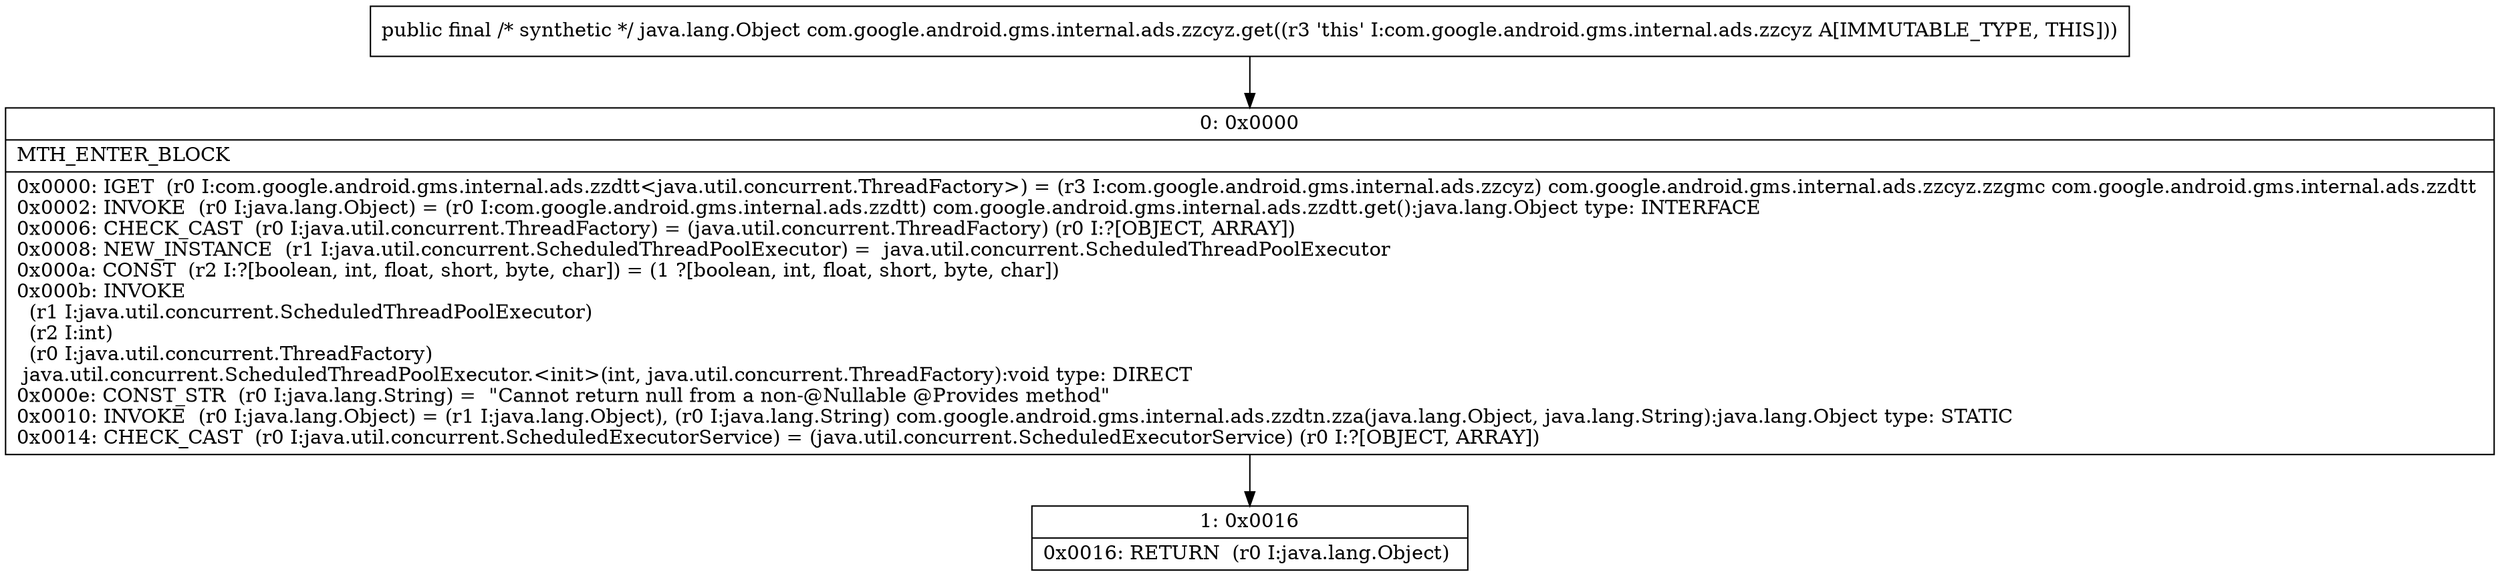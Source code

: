 digraph "CFG forcom.google.android.gms.internal.ads.zzcyz.get()Ljava\/lang\/Object;" {
Node_0 [shape=record,label="{0\:\ 0x0000|MTH_ENTER_BLOCK\l|0x0000: IGET  (r0 I:com.google.android.gms.internal.ads.zzdtt\<java.util.concurrent.ThreadFactory\>) = (r3 I:com.google.android.gms.internal.ads.zzcyz) com.google.android.gms.internal.ads.zzcyz.zzgmc com.google.android.gms.internal.ads.zzdtt \l0x0002: INVOKE  (r0 I:java.lang.Object) = (r0 I:com.google.android.gms.internal.ads.zzdtt) com.google.android.gms.internal.ads.zzdtt.get():java.lang.Object type: INTERFACE \l0x0006: CHECK_CAST  (r0 I:java.util.concurrent.ThreadFactory) = (java.util.concurrent.ThreadFactory) (r0 I:?[OBJECT, ARRAY]) \l0x0008: NEW_INSTANCE  (r1 I:java.util.concurrent.ScheduledThreadPoolExecutor) =  java.util.concurrent.ScheduledThreadPoolExecutor \l0x000a: CONST  (r2 I:?[boolean, int, float, short, byte, char]) = (1 ?[boolean, int, float, short, byte, char]) \l0x000b: INVOKE  \l  (r1 I:java.util.concurrent.ScheduledThreadPoolExecutor)\l  (r2 I:int)\l  (r0 I:java.util.concurrent.ThreadFactory)\l java.util.concurrent.ScheduledThreadPoolExecutor.\<init\>(int, java.util.concurrent.ThreadFactory):void type: DIRECT \l0x000e: CONST_STR  (r0 I:java.lang.String) =  \"Cannot return null from a non\-@Nullable @Provides method\" \l0x0010: INVOKE  (r0 I:java.lang.Object) = (r1 I:java.lang.Object), (r0 I:java.lang.String) com.google.android.gms.internal.ads.zzdtn.zza(java.lang.Object, java.lang.String):java.lang.Object type: STATIC \l0x0014: CHECK_CAST  (r0 I:java.util.concurrent.ScheduledExecutorService) = (java.util.concurrent.ScheduledExecutorService) (r0 I:?[OBJECT, ARRAY]) \l}"];
Node_1 [shape=record,label="{1\:\ 0x0016|0x0016: RETURN  (r0 I:java.lang.Object) \l}"];
MethodNode[shape=record,label="{public final \/* synthetic *\/ java.lang.Object com.google.android.gms.internal.ads.zzcyz.get((r3 'this' I:com.google.android.gms.internal.ads.zzcyz A[IMMUTABLE_TYPE, THIS])) }"];
MethodNode -> Node_0;
Node_0 -> Node_1;
}

